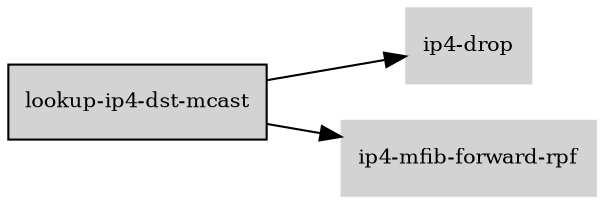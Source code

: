 digraph "lookup_ip4_dst_mcast_subgraph" {
  rankdir=LR;
  node [shape=box, style=filled, fontsize=10, color=lightgray, fontcolor=black, fillcolor=lightgray];
  "lookup-ip4-dst-mcast" [color=black, fontcolor=black, fillcolor=lightgray];
  edge [fontsize=8];
  "lookup-ip4-dst-mcast" -> "ip4-drop";
  "lookup-ip4-dst-mcast" -> "ip4-mfib-forward-rpf";
}
